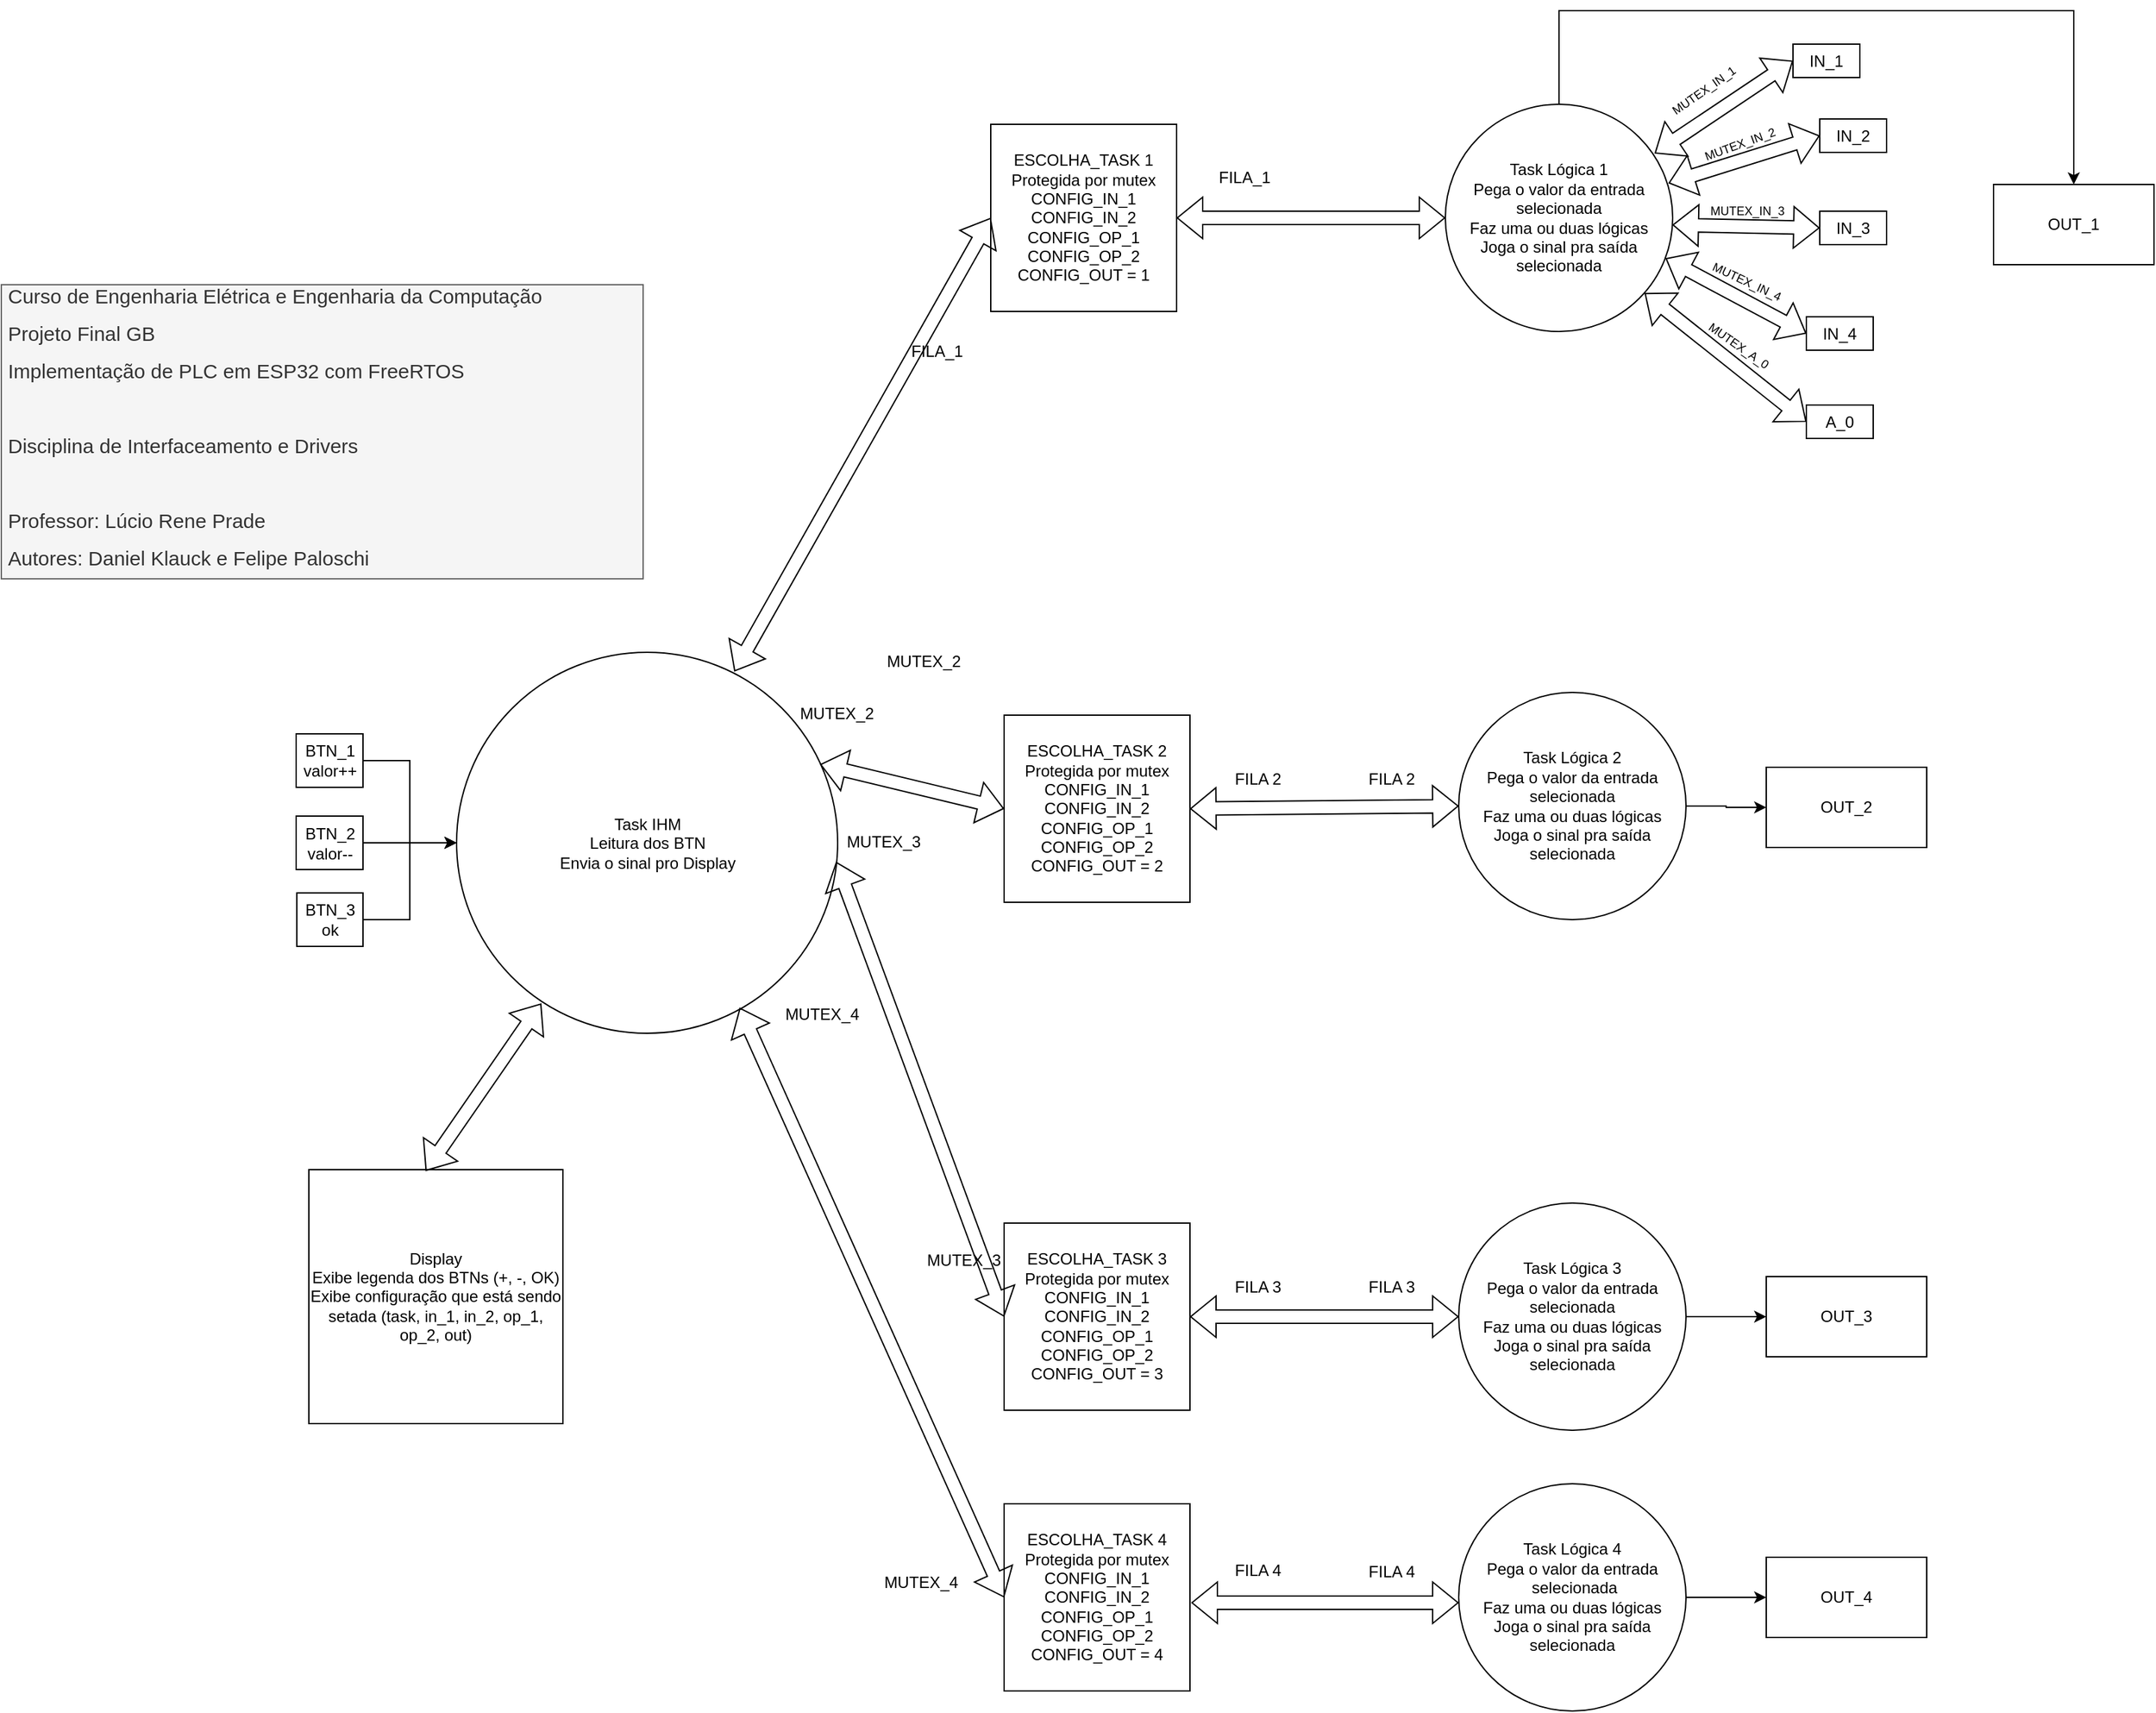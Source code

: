 <mxfile version="21.3.8" type="github">
  <diagram name="Página-1" id="CQQQ1_xxynBM_lZkvn02">
    <mxGraphModel dx="3217" dy="2489" grid="1" gridSize="10" guides="1" tooltips="1" connect="1" arrows="1" fold="1" page="1" pageScale="1" pageWidth="827" pageHeight="1169" math="0" shadow="0">
      <root>
        <mxCell id="0" />
        <mxCell id="1" parent="0" />
        <mxCell id="xhrllQ4y0iZZigfFHR5F-74" value="&lt;h1 style=&quot;font-size: 15px;&quot;&gt;&lt;span style=&quot;font-weight: normal;&quot;&gt;&lt;font style=&quot;font-size: 15px;&quot;&gt;Curso de Engenharia Elétrica e Engenharia da Computação&lt;/font&gt;&lt;/span&gt;&lt;/h1&gt;&lt;h1 style=&quot;font-size: 15px;&quot;&gt;&lt;span style=&quot;font-weight: normal;&quot;&gt;&lt;font style=&quot;font-size: 15px;&quot;&gt;Projeto Final GB&lt;/font&gt;&lt;/span&gt;&lt;/h1&gt;&lt;h1 style=&quot;font-size: 15px;&quot;&gt;&lt;span style=&quot;font-weight: normal;&quot;&gt;&lt;font style=&quot;font-size: 15px;&quot;&gt;Implementação de PLC em ESP32 com FreeRTOS&amp;nbsp;&lt;/font&gt;&lt;/span&gt;&lt;/h1&gt;&lt;h1 style=&quot;font-size: 15px;&quot;&gt;&lt;span style=&quot;font-weight: normal;&quot;&gt;&lt;font style=&quot;font-size: 15px;&quot;&gt;&amp;nbsp; &amp;nbsp; &amp;nbsp;&amp;nbsp;&lt;/font&gt;&lt;/span&gt;&lt;/h1&gt;&lt;h1 style=&quot;font-size: 15px;&quot;&gt;&lt;span style=&quot;font-weight: normal;&quot;&gt;&lt;font style=&quot;font-size: 15px;&quot;&gt;Disciplina de Interfaceamento e Drivers&lt;/font&gt;&lt;/span&gt;&lt;/h1&gt;&lt;h1 style=&quot;font-size: 15px;&quot;&gt;&lt;span style=&quot;font-weight: normal;&quot;&gt;&lt;font style=&quot;font-size: 15px;&quot;&gt;&amp;nbsp; &amp;nbsp;&lt;/font&gt;&lt;/span&gt;&lt;/h1&gt;&lt;h1 style=&quot;font-size: 15px;&quot;&gt;&lt;span style=&quot;font-weight: normal;&quot;&gt;&lt;font style=&quot;font-size: 15px;&quot;&gt;Professor: Lúcio Rene Prade&lt;/font&gt;&lt;/span&gt;&lt;/h1&gt;&lt;h1 style=&quot;font-size: 15px;&quot;&gt;&lt;span style=&quot;font-weight: normal;&quot;&gt;&lt;font style=&quot;font-size: 15px;&quot;&gt;Autores: Daniel Klauck e Felipe Paloschi&lt;/font&gt;&lt;/span&gt;&lt;/h1&gt;" style="text;html=1;strokeColor=#666666;fillColor=#f5f5f5;spacing=5;spacingTop=-20;whiteSpace=wrap;overflow=hidden;rounded=0;fontColor=#333333;" parent="1" vertex="1">
          <mxGeometry x="-230" y="75" width="480" height="220" as="geometry" />
        </mxCell>
        <mxCell id="xhrllQ4y0iZZigfFHR5F-16" value="Task IHM&lt;br&gt;Leitura dos BTN&lt;br&gt;Envia o sinal pro Display" style="ellipse;whiteSpace=wrap;html=1;aspect=fixed;" parent="1" vertex="1">
          <mxGeometry x="110.5" y="350" width="285" height="285" as="geometry" />
        </mxCell>
        <mxCell id="JOMztkwg43JhN15iyIVN-18" style="edgeStyle=orthogonalEdgeStyle;rounded=0;orthogonalLoop=1;jettySize=auto;html=1;exitX=0.5;exitY=0;exitDx=0;exitDy=0;entryX=0.5;entryY=0;entryDx=0;entryDy=0;" edge="1" parent="1" source="xhrllQ4y0iZZigfFHR5F-19" target="JOMztkwg43JhN15iyIVN-3">
          <mxGeometry relative="1" as="geometry">
            <Array as="points">
              <mxPoint x="935" y="-130" />
              <mxPoint x="1320" y="-130" />
            </Array>
          </mxGeometry>
        </mxCell>
        <mxCell id="xhrllQ4y0iZZigfFHR5F-19" value="Task Lógica 1&lt;br&gt;Pega o valor da entrada selecionada&lt;br&gt;Faz uma ou duas lógicas&lt;br&gt;Joga o sinal pra saída selecionada" style="ellipse;whiteSpace=wrap;html=1;aspect=fixed;" parent="1" vertex="1">
          <mxGeometry x="850" y="-60" width="170" height="170" as="geometry" />
        </mxCell>
        <mxCell id="xhrllQ4y0iZZigfFHR5F-70" style="edgeStyle=orthogonalEdgeStyle;rounded=0;orthogonalLoop=1;jettySize=auto;html=1;entryX=0;entryY=0.5;entryDx=0;entryDy=0;" parent="1" source="xhrllQ4y0iZZigfFHR5F-20" target="xhrllQ4y0iZZigfFHR5F-67" edge="1">
          <mxGeometry relative="1" as="geometry" />
        </mxCell>
        <mxCell id="xhrllQ4y0iZZigfFHR5F-20" value="Task Lógica 2&lt;br&gt;Pega o valor da entrada selecionada&lt;br&gt;Faz uma ou duas lógicas&lt;br&gt;Joga o sinal pra saída selecionada" style="ellipse;whiteSpace=wrap;html=1;aspect=fixed;" parent="1" vertex="1">
          <mxGeometry x="860" y="380" width="170" height="170" as="geometry" />
        </mxCell>
        <mxCell id="xhrllQ4y0iZZigfFHR5F-72" style="edgeStyle=orthogonalEdgeStyle;rounded=0;orthogonalLoop=1;jettySize=auto;html=1;exitX=1;exitY=0.5;exitDx=0;exitDy=0;entryX=0;entryY=0.5;entryDx=0;entryDy=0;" parent="1" source="xhrllQ4y0iZZigfFHR5F-21" target="xhrllQ4y0iZZigfFHR5F-68" edge="1">
          <mxGeometry relative="1" as="geometry" />
        </mxCell>
        <mxCell id="xhrllQ4y0iZZigfFHR5F-21" value="Task Lógica 3&lt;br&gt;Pega o valor da entrada selecionada&lt;br&gt;Faz uma ou duas lógicas&lt;br&gt;Joga o sinal pra saída selecionada" style="ellipse;whiteSpace=wrap;html=1;aspect=fixed;" parent="1" vertex="1">
          <mxGeometry x="860" y="762" width="170" height="170" as="geometry" />
        </mxCell>
        <mxCell id="xhrllQ4y0iZZigfFHR5F-73" style="edgeStyle=orthogonalEdgeStyle;rounded=0;orthogonalLoop=1;jettySize=auto;html=1;entryX=0;entryY=0.5;entryDx=0;entryDy=0;" parent="1" source="xhrllQ4y0iZZigfFHR5F-22" target="xhrllQ4y0iZZigfFHR5F-69" edge="1">
          <mxGeometry relative="1" as="geometry" />
        </mxCell>
        <mxCell id="xhrllQ4y0iZZigfFHR5F-22" value="Task Lógica 4&lt;br&gt;Pega o valor da entrada&lt;br&gt;&amp;nbsp;selecionada&lt;br&gt;Faz uma ou duas lógicas&lt;br&gt;Joga o sinal pra saída selecionada" style="ellipse;whiteSpace=wrap;html=1;aspect=fixed;" parent="1" vertex="1">
          <mxGeometry x="860" y="972" width="170" height="170" as="geometry" />
        </mxCell>
        <mxCell id="xhrllQ4y0iZZigfFHR5F-24" value="ESCOLHA_TASK&amp;nbsp;1&lt;br&gt;Protegida por mutex&lt;br&gt;CONFIG_IN_1&lt;br&gt;CONFIG_IN_2&lt;br&gt;CONFIG_OP_1&lt;br&gt;CONFIG_OP_2&lt;br&gt;CONFIG_OUT = 1" style="rounded=0;whiteSpace=wrap;html=1;" parent="1" vertex="1">
          <mxGeometry x="510" y="-45" width="139" height="140" as="geometry" />
        </mxCell>
        <mxCell id="xhrllQ4y0iZZigfFHR5F-29" style="edgeStyle=orthogonalEdgeStyle;rounded=0;orthogonalLoop=1;jettySize=auto;html=1;entryX=0;entryY=0.5;entryDx=0;entryDy=0;" parent="1" source="xhrllQ4y0iZZigfFHR5F-26" target="xhrllQ4y0iZZigfFHR5F-16" edge="1">
          <mxGeometry relative="1" as="geometry" />
        </mxCell>
        <mxCell id="xhrllQ4y0iZZigfFHR5F-26" value="BTN_1&lt;br&gt;valor++" style="rounded=0;whiteSpace=wrap;html=1;" parent="1" vertex="1">
          <mxGeometry x="-9.5" y="411" width="50" height="40" as="geometry" />
        </mxCell>
        <mxCell id="xhrllQ4y0iZZigfFHR5F-30" style="edgeStyle=orthogonalEdgeStyle;rounded=0;orthogonalLoop=1;jettySize=auto;html=1;" parent="1" source="xhrllQ4y0iZZigfFHR5F-27" target="xhrllQ4y0iZZigfFHR5F-16" edge="1">
          <mxGeometry relative="1" as="geometry" />
        </mxCell>
        <mxCell id="xhrllQ4y0iZZigfFHR5F-27" value="BTN_2&lt;br&gt;valor--" style="rounded=0;whiteSpace=wrap;html=1;" parent="1" vertex="1">
          <mxGeometry x="-9.5" y="472.5" width="50" height="40" as="geometry" />
        </mxCell>
        <mxCell id="xhrllQ4y0iZZigfFHR5F-31" style="edgeStyle=orthogonalEdgeStyle;rounded=0;orthogonalLoop=1;jettySize=auto;html=1;" parent="1" source="xhrllQ4y0iZZigfFHR5F-28" target="xhrllQ4y0iZZigfFHR5F-16" edge="1">
          <mxGeometry relative="1" as="geometry">
            <mxPoint x="90" y="530" as="targetPoint" />
          </mxGeometry>
        </mxCell>
        <mxCell id="xhrllQ4y0iZZigfFHR5F-28" value="BTN_3&lt;br&gt;ok" style="rounded=0;whiteSpace=wrap;html=1;" parent="1" vertex="1">
          <mxGeometry x="-9" y="530" width="49.5" height="40" as="geometry" />
        </mxCell>
        <mxCell id="xhrllQ4y0iZZigfFHR5F-32" value="ESCOLHA_TASK&amp;nbsp;2&lt;br&gt;Protegida por mutex&lt;br&gt;CONFIG_IN_1&lt;br&gt;CONFIG_IN_2&lt;br&gt;CONFIG_OP_1&lt;br&gt;CONFIG_OP_2&lt;br&gt;CONFIG_OUT = 2" style="rounded=0;whiteSpace=wrap;html=1;" parent="1" vertex="1">
          <mxGeometry x="520" y="397" width="139" height="140" as="geometry" />
        </mxCell>
        <mxCell id="xhrllQ4y0iZZigfFHR5F-33" value="ESCOLHA_TASK&amp;nbsp;3&lt;br&gt;Protegida por mutex&lt;br&gt;CONFIG_IN_1&lt;br&gt;CONFIG_IN_2&lt;br&gt;CONFIG_OP_1&lt;br&gt;CONFIG_OP_2&lt;br&gt;CONFIG_OUT = 3" style="rounded=0;whiteSpace=wrap;html=1;" parent="1" vertex="1">
          <mxGeometry x="520" y="777" width="139" height="140" as="geometry" />
        </mxCell>
        <mxCell id="xhrllQ4y0iZZigfFHR5F-34" value="ESCOLHA_TASK&amp;nbsp;4&lt;br&gt;Protegida por mutex&lt;br&gt;CONFIG_IN_1&lt;br&gt;CONFIG_IN_2&lt;br&gt;CONFIG_OP_1&lt;br&gt;CONFIG_OP_2&lt;br&gt;CONFIG_OUT = 4" style="rounded=0;whiteSpace=wrap;html=1;" parent="1" vertex="1">
          <mxGeometry x="520" y="987" width="139" height="140" as="geometry" />
        </mxCell>
        <mxCell id="xhrllQ4y0iZZigfFHR5F-36" value="" style="shape=flexArrow;endArrow=classic;startArrow=classic;html=1;rounded=0;entryX=0;entryY=0.5;entryDx=0;entryDy=0;exitX=0.729;exitY=0.05;exitDx=0;exitDy=0;exitPerimeter=0;" parent="1" source="xhrllQ4y0iZZigfFHR5F-16" target="xhrllQ4y0iZZigfFHR5F-24" edge="1">
          <mxGeometry width="100" height="100" relative="1" as="geometry">
            <mxPoint x="414" y="255" as="sourcePoint" />
            <mxPoint x="514" y="155" as="targetPoint" />
          </mxGeometry>
        </mxCell>
        <mxCell id="xhrllQ4y0iZZigfFHR5F-37" value="" style="shape=flexArrow;endArrow=classic;startArrow=classic;html=1;rounded=0;entryX=0;entryY=0.5;entryDx=0;entryDy=0;exitX=0.954;exitY=0.294;exitDx=0;exitDy=0;exitPerimeter=0;" parent="1" source="xhrllQ4y0iZZigfFHR5F-16" target="xhrllQ4y0iZZigfFHR5F-32" edge="1">
          <mxGeometry width="100" height="100" relative="1" as="geometry">
            <mxPoint x="350" y="636" as="sourcePoint" />
            <mxPoint x="524" y="411" as="targetPoint" />
          </mxGeometry>
        </mxCell>
        <mxCell id="xhrllQ4y0iZZigfFHR5F-38" value="" style="shape=flexArrow;endArrow=classic;startArrow=classic;html=1;rounded=0;entryX=0;entryY=0.5;entryDx=0;entryDy=0;exitX=0.996;exitY=0.55;exitDx=0;exitDy=0;exitPerimeter=0;" parent="1" source="xhrllQ4y0iZZigfFHR5F-16" target="xhrllQ4y0iZZigfFHR5F-33" edge="1">
          <mxGeometry width="100" height="100" relative="1" as="geometry">
            <mxPoint x="360" y="400" as="sourcePoint" />
            <mxPoint x="534" y="175" as="targetPoint" />
          </mxGeometry>
        </mxCell>
        <mxCell id="xhrllQ4y0iZZigfFHR5F-39" value="" style="shape=flexArrow;endArrow=classic;startArrow=classic;html=1;rounded=0;exitX=0.743;exitY=0.933;exitDx=0;exitDy=0;exitPerimeter=0;entryX=0;entryY=0.5;entryDx=0;entryDy=0;" parent="1" source="xhrllQ4y0iZZigfFHR5F-16" target="xhrllQ4y0iZZigfFHR5F-34" edge="1">
          <mxGeometry width="100" height="100" relative="1" as="geometry">
            <mxPoint x="370" y="410" as="sourcePoint" />
            <mxPoint x="544" y="185" as="targetPoint" />
          </mxGeometry>
        </mxCell>
        <mxCell id="xhrllQ4y0iZZigfFHR5F-40" value="FILA_1" style="text;html=1;strokeColor=none;fillColor=none;align=center;verticalAlign=middle;whiteSpace=wrap;rounded=0;" parent="1" vertex="1">
          <mxGeometry x="440" y="110" width="60" height="30" as="geometry" />
        </mxCell>
        <mxCell id="xhrllQ4y0iZZigfFHR5F-42" value="MUTEX_2" style="text;html=1;strokeColor=none;fillColor=none;align=center;verticalAlign=middle;whiteSpace=wrap;rounded=0;" parent="1" vertex="1">
          <mxGeometry x="365" y="381" width="60" height="30" as="geometry" />
        </mxCell>
        <mxCell id="xhrllQ4y0iZZigfFHR5F-43" value="MUTEX_2" style="text;html=1;strokeColor=none;fillColor=none;align=center;verticalAlign=middle;whiteSpace=wrap;rounded=0;" parent="1" vertex="1">
          <mxGeometry x="430" y="342" width="60" height="30" as="geometry" />
        </mxCell>
        <mxCell id="xhrllQ4y0iZZigfFHR5F-44" value="MUTEX_3" style="text;html=1;strokeColor=none;fillColor=none;align=center;verticalAlign=middle;whiteSpace=wrap;rounded=0;" parent="1" vertex="1">
          <mxGeometry x="400" y="477" width="60" height="30" as="geometry" />
        </mxCell>
        <mxCell id="xhrllQ4y0iZZigfFHR5F-45" value="MUTEX_3" style="text;html=1;strokeColor=none;fillColor=none;align=center;verticalAlign=middle;whiteSpace=wrap;rounded=0;" parent="1" vertex="1">
          <mxGeometry x="460" y="790" width="60" height="30" as="geometry" />
        </mxCell>
        <mxCell id="xhrllQ4y0iZZigfFHR5F-46" value="MUTEX_4" style="text;html=1;strokeColor=none;fillColor=none;align=center;verticalAlign=middle;whiteSpace=wrap;rounded=0;" parent="1" vertex="1">
          <mxGeometry x="354" y="606" width="60" height="30" as="geometry" />
        </mxCell>
        <mxCell id="xhrllQ4y0iZZigfFHR5F-47" value="MUTEX_4" style="text;html=1;strokeColor=none;fillColor=none;align=center;verticalAlign=middle;whiteSpace=wrap;rounded=0;" parent="1" vertex="1">
          <mxGeometry x="428" y="1031" width="60" height="30" as="geometry" />
        </mxCell>
        <mxCell id="xhrllQ4y0iZZigfFHR5F-48" value="" style="shape=flexArrow;endArrow=classic;startArrow=classic;html=1;rounded=0;entryX=0;entryY=0.5;entryDx=0;entryDy=0;exitX=1;exitY=0.5;exitDx=0;exitDy=0;" parent="1" source="xhrllQ4y0iZZigfFHR5F-24" target="xhrllQ4y0iZZigfFHR5F-19" edge="1">
          <mxGeometry width="100" height="100" relative="1" as="geometry">
            <mxPoint x="870" y="149" as="sourcePoint" />
            <mxPoint x="1072" y="-70" as="targetPoint" />
          </mxGeometry>
        </mxCell>
        <mxCell id="xhrllQ4y0iZZigfFHR5F-49" value="" style="shape=flexArrow;endArrow=classic;startArrow=classic;html=1;rounded=0;exitX=1;exitY=0.5;exitDx=0;exitDy=0;entryX=0;entryY=0.5;entryDx=0;entryDy=0;" parent="1" source="xhrllQ4y0iZZigfFHR5F-32" target="xhrllQ4y0iZZigfFHR5F-20" edge="1">
          <mxGeometry width="100" height="100" relative="1" as="geometry">
            <mxPoint x="669" y="466.5" as="sourcePoint" />
            <mxPoint x="820" y="520" as="targetPoint" />
          </mxGeometry>
        </mxCell>
        <mxCell id="xhrllQ4y0iZZigfFHR5F-50" value="" style="shape=flexArrow;endArrow=classic;startArrow=classic;html=1;rounded=0;exitX=1;exitY=0.5;exitDx=0;exitDy=0;entryX=0;entryY=0.5;entryDx=0;entryDy=0;" parent="1" source="xhrllQ4y0iZZigfFHR5F-33" target="xhrllQ4y0iZZigfFHR5F-21" edge="1">
          <mxGeometry width="100" height="100" relative="1" as="geometry">
            <mxPoint x="669" y="860" as="sourcePoint" />
            <mxPoint x="870" y="858" as="targetPoint" />
          </mxGeometry>
        </mxCell>
        <mxCell id="xhrllQ4y0iZZigfFHR5F-51" value="" style="shape=flexArrow;endArrow=classic;startArrow=classic;html=1;rounded=0;" parent="1" edge="1">
          <mxGeometry width="100" height="100" relative="1" as="geometry">
            <mxPoint x="660" y="1061" as="sourcePoint" />
            <mxPoint x="860" y="1061" as="targetPoint" />
          </mxGeometry>
        </mxCell>
        <mxCell id="xhrllQ4y0iZZigfFHR5F-54" value="FILA 2" style="text;html=1;strokeColor=none;fillColor=none;align=center;verticalAlign=middle;whiteSpace=wrap;rounded=0;" parent="1" vertex="1">
          <mxGeometry x="680" y="430" width="60" height="30" as="geometry" />
        </mxCell>
        <mxCell id="xhrllQ4y0iZZigfFHR5F-55" value="FILA 2" style="text;html=1;strokeColor=none;fillColor=none;align=center;verticalAlign=middle;whiteSpace=wrap;rounded=0;" parent="1" vertex="1">
          <mxGeometry x="780" y="430" width="60" height="30" as="geometry" />
        </mxCell>
        <mxCell id="xhrllQ4y0iZZigfFHR5F-56" value="FILA 3" style="text;html=1;strokeColor=none;fillColor=none;align=center;verticalAlign=middle;whiteSpace=wrap;rounded=0;" parent="1" vertex="1">
          <mxGeometry x="680" y="810" width="60" height="30" as="geometry" />
        </mxCell>
        <mxCell id="xhrllQ4y0iZZigfFHR5F-57" value="FILA 3" style="text;html=1;strokeColor=none;fillColor=none;align=center;verticalAlign=middle;whiteSpace=wrap;rounded=0;" parent="1" vertex="1">
          <mxGeometry x="780" y="810" width="60" height="30" as="geometry" />
        </mxCell>
        <mxCell id="xhrllQ4y0iZZigfFHR5F-58" value="FILA 4" style="text;html=1;strokeColor=none;fillColor=none;align=center;verticalAlign=middle;whiteSpace=wrap;rounded=0;" parent="1" vertex="1">
          <mxGeometry x="680" y="1022" width="60" height="30" as="geometry" />
        </mxCell>
        <mxCell id="xhrllQ4y0iZZigfFHR5F-59" value="FILA 4" style="text;html=1;strokeColor=none;fillColor=none;align=center;verticalAlign=middle;whiteSpace=wrap;rounded=0;" parent="1" vertex="1">
          <mxGeometry x="780" y="1023" width="60" height="30" as="geometry" />
        </mxCell>
        <mxCell id="xhrllQ4y0iZZigfFHR5F-60" value="Display&lt;br&gt;Exibe legenda dos BTNs (+, -, OK)&lt;br&gt;Exibe configuração que está sendo setada (task, in_1, in_2, op_1, op_2, out)" style="whiteSpace=wrap;html=1;aspect=fixed;" parent="1" vertex="1">
          <mxGeometry y="737" width="190" height="190" as="geometry" />
        </mxCell>
        <mxCell id="xhrllQ4y0iZZigfFHR5F-61" value="" style="shape=flexArrow;endArrow=classic;startArrow=classic;html=1;rounded=0;entryX=0.222;entryY=0.922;entryDx=0;entryDy=0;exitX=0.46;exitY=0.005;exitDx=0;exitDy=0;exitPerimeter=0;entryPerimeter=0;" parent="1" source="xhrllQ4y0iZZigfFHR5F-60" target="xhrllQ4y0iZZigfFHR5F-16" edge="1">
          <mxGeometry width="100" height="100" relative="1" as="geometry">
            <mxPoint x="40.5" y="712" as="sourcePoint" />
            <mxPoint x="178.5" y="635" as="targetPoint" />
          </mxGeometry>
        </mxCell>
        <mxCell id="xhrllQ4y0iZZigfFHR5F-65" value="IN_1" style="rounded=0;whiteSpace=wrap;html=1;" parent="1" vertex="1">
          <mxGeometry x="1110" y="-105" width="50" height="25" as="geometry" />
        </mxCell>
        <mxCell id="xhrllQ4y0iZZigfFHR5F-67" value="OUT_2" style="rounded=0;whiteSpace=wrap;html=1;" parent="1" vertex="1">
          <mxGeometry x="1090" y="436" width="120" height="60" as="geometry" />
        </mxCell>
        <mxCell id="xhrllQ4y0iZZigfFHR5F-68" value="OUT_3" style="rounded=0;whiteSpace=wrap;html=1;" parent="1" vertex="1">
          <mxGeometry x="1090" y="817" width="120" height="60" as="geometry" />
        </mxCell>
        <mxCell id="xhrllQ4y0iZZigfFHR5F-69" value="OUT_4" style="rounded=0;whiteSpace=wrap;html=1;" parent="1" vertex="1">
          <mxGeometry x="1090" y="1027" width="120" height="60" as="geometry" />
        </mxCell>
        <mxCell id="JOMztkwg43JhN15iyIVN-1" value="FILA_1" style="text;html=1;strokeColor=none;fillColor=none;align=center;verticalAlign=middle;whiteSpace=wrap;rounded=0;" vertex="1" parent="1">
          <mxGeometry x="670" y="-20" width="60" height="30" as="geometry" />
        </mxCell>
        <mxCell id="JOMztkwg43JhN15iyIVN-3" value="OUT_1" style="rounded=0;whiteSpace=wrap;html=1;" vertex="1" parent="1">
          <mxGeometry x="1260" width="120" height="60" as="geometry" />
        </mxCell>
        <mxCell id="JOMztkwg43JhN15iyIVN-4" value="IN_2" style="rounded=0;whiteSpace=wrap;html=1;" vertex="1" parent="1">
          <mxGeometry x="1130" y="-49" width="50" height="25" as="geometry" />
        </mxCell>
        <mxCell id="JOMztkwg43JhN15iyIVN-5" value="IN_3" style="rounded=0;whiteSpace=wrap;html=1;" vertex="1" parent="1">
          <mxGeometry x="1130" y="20" width="50" height="25" as="geometry" />
        </mxCell>
        <mxCell id="JOMztkwg43JhN15iyIVN-6" value="IN_4" style="rounded=0;whiteSpace=wrap;html=1;" vertex="1" parent="1">
          <mxGeometry x="1120" y="99" width="50" height="25" as="geometry" />
        </mxCell>
        <mxCell id="JOMztkwg43JhN15iyIVN-7" value="A_0" style="rounded=0;whiteSpace=wrap;html=1;" vertex="1" parent="1">
          <mxGeometry x="1120" y="165" width="50" height="25" as="geometry" />
        </mxCell>
        <mxCell id="JOMztkwg43JhN15iyIVN-8" value="" style="shape=flexArrow;endArrow=classic;startArrow=classic;html=1;rounded=0;exitX=0.921;exitY=0.216;exitDx=0;exitDy=0;exitPerimeter=0;entryX=0;entryY=0.5;entryDx=0;entryDy=0;" edge="1" parent="1" source="xhrllQ4y0iZZigfFHR5F-19" target="xhrllQ4y0iZZigfFHR5F-65">
          <mxGeometry width="100" height="100" relative="1" as="geometry">
            <mxPoint x="1010" y="-25" as="sourcePoint" />
            <mxPoint x="1098" y="-70" as="targetPoint" />
          </mxGeometry>
        </mxCell>
        <mxCell id="JOMztkwg43JhN15iyIVN-9" value="" style="shape=flexArrow;endArrow=classic;startArrow=classic;html=1;rounded=0;exitX=0.982;exitY=0.347;exitDx=0;exitDy=0;exitPerimeter=0;entryX=0;entryY=0.5;entryDx=0;entryDy=0;" edge="1" parent="1" source="xhrllQ4y0iZZigfFHR5F-19" target="JOMztkwg43JhN15iyIVN-4">
          <mxGeometry width="100" height="100" relative="1" as="geometry">
            <mxPoint x="1020" y="-3" as="sourcePoint" />
            <mxPoint x="1123" y="-52" as="targetPoint" />
          </mxGeometry>
        </mxCell>
        <mxCell id="JOMztkwg43JhN15iyIVN-10" value="" style="shape=flexArrow;endArrow=classic;startArrow=classic;html=1;rounded=0;exitX=0.999;exitY=0.531;exitDx=0;exitDy=0;exitPerimeter=0;entryX=0;entryY=0.5;entryDx=0;entryDy=0;" edge="1" parent="1" source="xhrllQ4y0iZZigfFHR5F-19" target="JOMztkwg43JhN15iyIVN-5">
          <mxGeometry width="100" height="100" relative="1" as="geometry">
            <mxPoint x="1027" y="38" as="sourcePoint" />
            <mxPoint x="1120" y="12" as="targetPoint" />
          </mxGeometry>
        </mxCell>
        <mxCell id="JOMztkwg43JhN15iyIVN-11" value="" style="shape=flexArrow;endArrow=classic;startArrow=classic;html=1;rounded=0;exitX=0.969;exitY=0.678;exitDx=0;exitDy=0;exitPerimeter=0;entryX=0;entryY=0.5;entryDx=0;entryDy=0;" edge="1" parent="1" source="xhrllQ4y0iZZigfFHR5F-19" target="JOMztkwg43JhN15iyIVN-6">
          <mxGeometry width="100" height="100" relative="1" as="geometry">
            <mxPoint x="1020" y="67" as="sourcePoint" />
            <mxPoint x="1110" y="60" as="targetPoint" />
          </mxGeometry>
        </mxCell>
        <mxCell id="JOMztkwg43JhN15iyIVN-12" value="" style="shape=flexArrow;endArrow=classic;startArrow=classic;html=1;rounded=0;exitX=0.877;exitY=0.831;exitDx=0;exitDy=0;exitPerimeter=0;entryX=0;entryY=0.5;entryDx=0;entryDy=0;" edge="1" parent="1" source="xhrllQ4y0iZZigfFHR5F-19" target="JOMztkwg43JhN15iyIVN-7">
          <mxGeometry width="100" height="100" relative="1" as="geometry">
            <mxPoint x="1010" y="97" as="sourcePoint" />
            <mxPoint x="1105" y="115" as="targetPoint" />
          </mxGeometry>
        </mxCell>
        <mxCell id="JOMztkwg43JhN15iyIVN-13" value="&lt;font style=&quot;font-size: 9px;&quot;&gt;MUTEX_IN_1&lt;/font&gt;" style="text;html=1;strokeColor=none;fillColor=none;align=center;verticalAlign=middle;whiteSpace=wrap;rounded=0;rotation=-35;" vertex="1" parent="1">
          <mxGeometry x="1012.87" y="-80.9" width="60" height="20" as="geometry" />
        </mxCell>
        <mxCell id="JOMztkwg43JhN15iyIVN-14" value="&lt;font style=&quot;font-size: 9px;&quot;&gt;MUTEX_IN_2&lt;/font&gt;" style="text;html=1;strokeColor=none;fillColor=none;align=center;verticalAlign=middle;whiteSpace=wrap;rounded=0;rotation=-20;" vertex="1" parent="1">
          <mxGeometry x="1040" y="-39" width="60" height="15" as="geometry" />
        </mxCell>
        <mxCell id="JOMztkwg43JhN15iyIVN-15" value="&lt;font style=&quot;font-size: 9px;&quot;&gt;MUTEX_IN_3&lt;/font&gt;" style="text;html=1;strokeColor=none;fillColor=none;align=center;verticalAlign=middle;whiteSpace=wrap;rounded=0;" vertex="1" parent="1">
          <mxGeometry x="1046" y="9" width="60" height="20" as="geometry" />
        </mxCell>
        <mxCell id="JOMztkwg43JhN15iyIVN-16" value="&lt;font style=&quot;font-size: 9px;&quot;&gt;MUTEX_IN_4&lt;/font&gt;" style="text;html=1;strokeColor=none;fillColor=none;align=center;verticalAlign=middle;whiteSpace=wrap;rounded=0;rotation=25;" vertex="1" parent="1">
          <mxGeometry x="1046" y="62" width="60" height="20" as="geometry" />
        </mxCell>
        <mxCell id="JOMztkwg43JhN15iyIVN-17" value="&lt;font style=&quot;font-size: 9px;&quot;&gt;MUTEX_A_0&lt;/font&gt;" style="text;html=1;strokeColor=none;fillColor=none;align=center;verticalAlign=middle;whiteSpace=wrap;rounded=0;rotation=35;" vertex="1" parent="1">
          <mxGeometry x="1040" y="110" width="60" height="20" as="geometry" />
        </mxCell>
      </root>
    </mxGraphModel>
  </diagram>
</mxfile>
